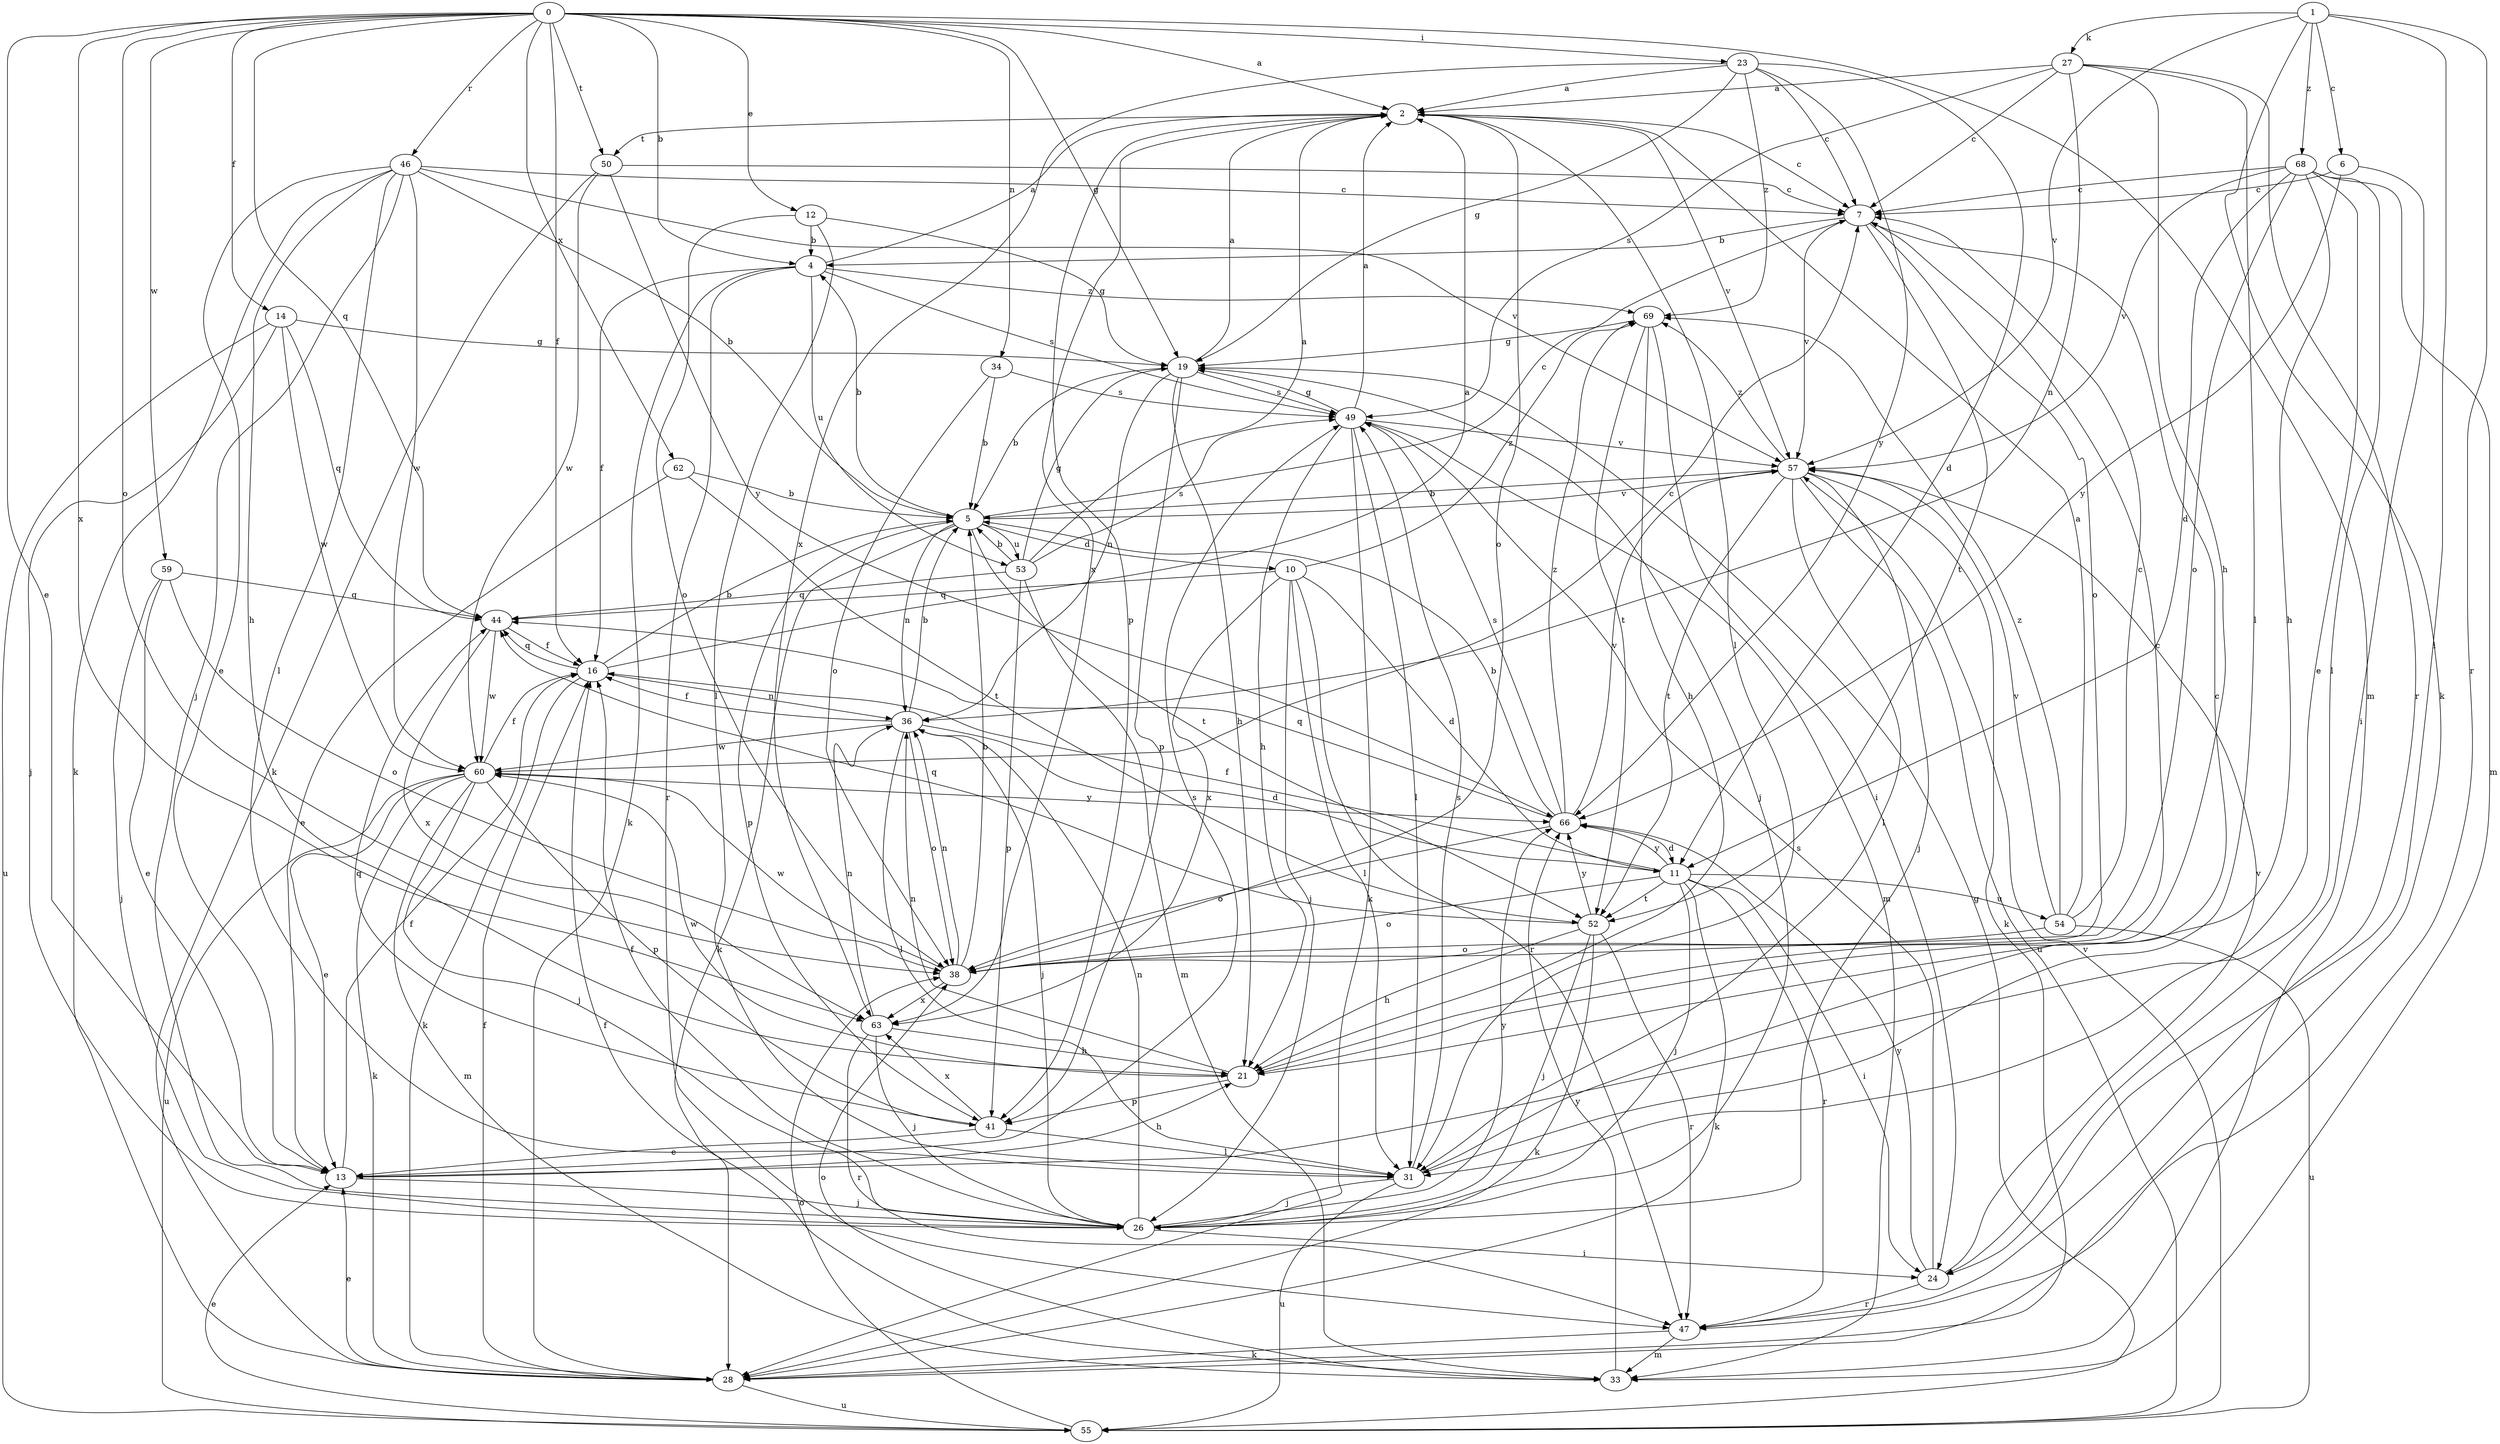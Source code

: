 strict digraph  {
0;
1;
2;
4;
5;
6;
7;
10;
11;
12;
13;
14;
16;
19;
21;
23;
24;
26;
27;
28;
31;
33;
34;
36;
38;
41;
44;
46;
47;
49;
50;
52;
53;
54;
55;
57;
59;
60;
62;
63;
66;
68;
69;
0 -> 2  [label=a];
0 -> 4  [label=b];
0 -> 12  [label=e];
0 -> 13  [label=e];
0 -> 14  [label=f];
0 -> 16  [label=f];
0 -> 19  [label=g];
0 -> 23  [label=i];
0 -> 33  [label=m];
0 -> 34  [label=n];
0 -> 38  [label=o];
0 -> 44  [label=q];
0 -> 46  [label=r];
0 -> 50  [label=t];
0 -> 59  [label=w];
0 -> 62  [label=x];
0 -> 63  [label=x];
1 -> 6  [label=c];
1 -> 24  [label=i];
1 -> 27  [label=k];
1 -> 28  [label=k];
1 -> 47  [label=r];
1 -> 57  [label=v];
1 -> 68  [label=z];
2 -> 7  [label=c];
2 -> 31  [label=l];
2 -> 38  [label=o];
2 -> 41  [label=p];
2 -> 50  [label=t];
2 -> 57  [label=v];
2 -> 63  [label=x];
4 -> 2  [label=a];
4 -> 16  [label=f];
4 -> 28  [label=k];
4 -> 47  [label=r];
4 -> 49  [label=s];
4 -> 53  [label=u];
4 -> 69  [label=z];
5 -> 4  [label=b];
5 -> 7  [label=c];
5 -> 10  [label=d];
5 -> 28  [label=k];
5 -> 36  [label=n];
5 -> 41  [label=p];
5 -> 52  [label=t];
5 -> 53  [label=u];
5 -> 57  [label=v];
6 -> 7  [label=c];
6 -> 24  [label=i];
6 -> 66  [label=y];
7 -> 4  [label=b];
7 -> 38  [label=o];
7 -> 52  [label=t];
7 -> 57  [label=v];
10 -> 11  [label=d];
10 -> 26  [label=j];
10 -> 31  [label=l];
10 -> 44  [label=q];
10 -> 47  [label=r];
10 -> 63  [label=x];
10 -> 69  [label=z];
11 -> 16  [label=f];
11 -> 24  [label=i];
11 -> 26  [label=j];
11 -> 28  [label=k];
11 -> 38  [label=o];
11 -> 47  [label=r];
11 -> 52  [label=t];
11 -> 54  [label=u];
11 -> 66  [label=y];
12 -> 4  [label=b];
12 -> 19  [label=g];
12 -> 31  [label=l];
12 -> 38  [label=o];
13 -> 16  [label=f];
13 -> 21  [label=h];
13 -> 26  [label=j];
13 -> 49  [label=s];
14 -> 19  [label=g];
14 -> 26  [label=j];
14 -> 44  [label=q];
14 -> 55  [label=u];
14 -> 60  [label=w];
16 -> 2  [label=a];
16 -> 5  [label=b];
16 -> 28  [label=k];
16 -> 36  [label=n];
16 -> 44  [label=q];
19 -> 2  [label=a];
19 -> 5  [label=b];
19 -> 21  [label=h];
19 -> 26  [label=j];
19 -> 36  [label=n];
19 -> 41  [label=p];
19 -> 49  [label=s];
21 -> 7  [label=c];
21 -> 36  [label=n];
21 -> 41  [label=p];
21 -> 60  [label=w];
23 -> 2  [label=a];
23 -> 7  [label=c];
23 -> 11  [label=d];
23 -> 19  [label=g];
23 -> 63  [label=x];
23 -> 66  [label=y];
23 -> 69  [label=z];
24 -> 47  [label=r];
24 -> 49  [label=s];
24 -> 57  [label=v];
24 -> 66  [label=y];
26 -> 16  [label=f];
26 -> 24  [label=i];
26 -> 36  [label=n];
26 -> 66  [label=y];
27 -> 2  [label=a];
27 -> 7  [label=c];
27 -> 21  [label=h];
27 -> 31  [label=l];
27 -> 36  [label=n];
27 -> 47  [label=r];
27 -> 49  [label=s];
28 -> 13  [label=e];
28 -> 16  [label=f];
28 -> 55  [label=u];
31 -> 7  [label=c];
31 -> 26  [label=j];
31 -> 49  [label=s];
31 -> 55  [label=u];
33 -> 16  [label=f];
33 -> 38  [label=o];
33 -> 66  [label=y];
34 -> 5  [label=b];
34 -> 38  [label=o];
34 -> 49  [label=s];
36 -> 5  [label=b];
36 -> 11  [label=d];
36 -> 16  [label=f];
36 -> 26  [label=j];
36 -> 31  [label=l];
36 -> 38  [label=o];
36 -> 60  [label=w];
38 -> 5  [label=b];
38 -> 36  [label=n];
38 -> 60  [label=w];
38 -> 63  [label=x];
41 -> 13  [label=e];
41 -> 31  [label=l];
41 -> 44  [label=q];
41 -> 63  [label=x];
44 -> 16  [label=f];
44 -> 60  [label=w];
44 -> 63  [label=x];
46 -> 5  [label=b];
46 -> 7  [label=c];
46 -> 13  [label=e];
46 -> 21  [label=h];
46 -> 26  [label=j];
46 -> 28  [label=k];
46 -> 31  [label=l];
46 -> 57  [label=v];
46 -> 60  [label=w];
47 -> 28  [label=k];
47 -> 33  [label=m];
49 -> 2  [label=a];
49 -> 19  [label=g];
49 -> 21  [label=h];
49 -> 28  [label=k];
49 -> 31  [label=l];
49 -> 33  [label=m];
49 -> 57  [label=v];
50 -> 7  [label=c];
50 -> 28  [label=k];
50 -> 60  [label=w];
50 -> 66  [label=y];
52 -> 21  [label=h];
52 -> 26  [label=j];
52 -> 28  [label=k];
52 -> 44  [label=q];
52 -> 47  [label=r];
52 -> 66  [label=y];
53 -> 2  [label=a];
53 -> 5  [label=b];
53 -> 19  [label=g];
53 -> 33  [label=m];
53 -> 41  [label=p];
53 -> 44  [label=q];
53 -> 49  [label=s];
54 -> 2  [label=a];
54 -> 7  [label=c];
54 -> 38  [label=o];
54 -> 55  [label=u];
54 -> 57  [label=v];
54 -> 69  [label=z];
55 -> 13  [label=e];
55 -> 19  [label=g];
55 -> 38  [label=o];
55 -> 57  [label=v];
57 -> 5  [label=b];
57 -> 26  [label=j];
57 -> 28  [label=k];
57 -> 31  [label=l];
57 -> 52  [label=t];
57 -> 55  [label=u];
57 -> 69  [label=z];
59 -> 13  [label=e];
59 -> 26  [label=j];
59 -> 38  [label=o];
59 -> 44  [label=q];
60 -> 7  [label=c];
60 -> 13  [label=e];
60 -> 16  [label=f];
60 -> 26  [label=j];
60 -> 28  [label=k];
60 -> 33  [label=m];
60 -> 41  [label=p];
60 -> 55  [label=u];
60 -> 66  [label=y];
62 -> 5  [label=b];
62 -> 13  [label=e];
62 -> 52  [label=t];
63 -> 21  [label=h];
63 -> 26  [label=j];
63 -> 36  [label=n];
63 -> 47  [label=r];
66 -> 5  [label=b];
66 -> 11  [label=d];
66 -> 38  [label=o];
66 -> 44  [label=q];
66 -> 49  [label=s];
66 -> 57  [label=v];
66 -> 69  [label=z];
68 -> 7  [label=c];
68 -> 11  [label=d];
68 -> 13  [label=e];
68 -> 21  [label=h];
68 -> 31  [label=l];
68 -> 33  [label=m];
68 -> 38  [label=o];
68 -> 57  [label=v];
69 -> 19  [label=g];
69 -> 21  [label=h];
69 -> 24  [label=i];
69 -> 52  [label=t];
}
